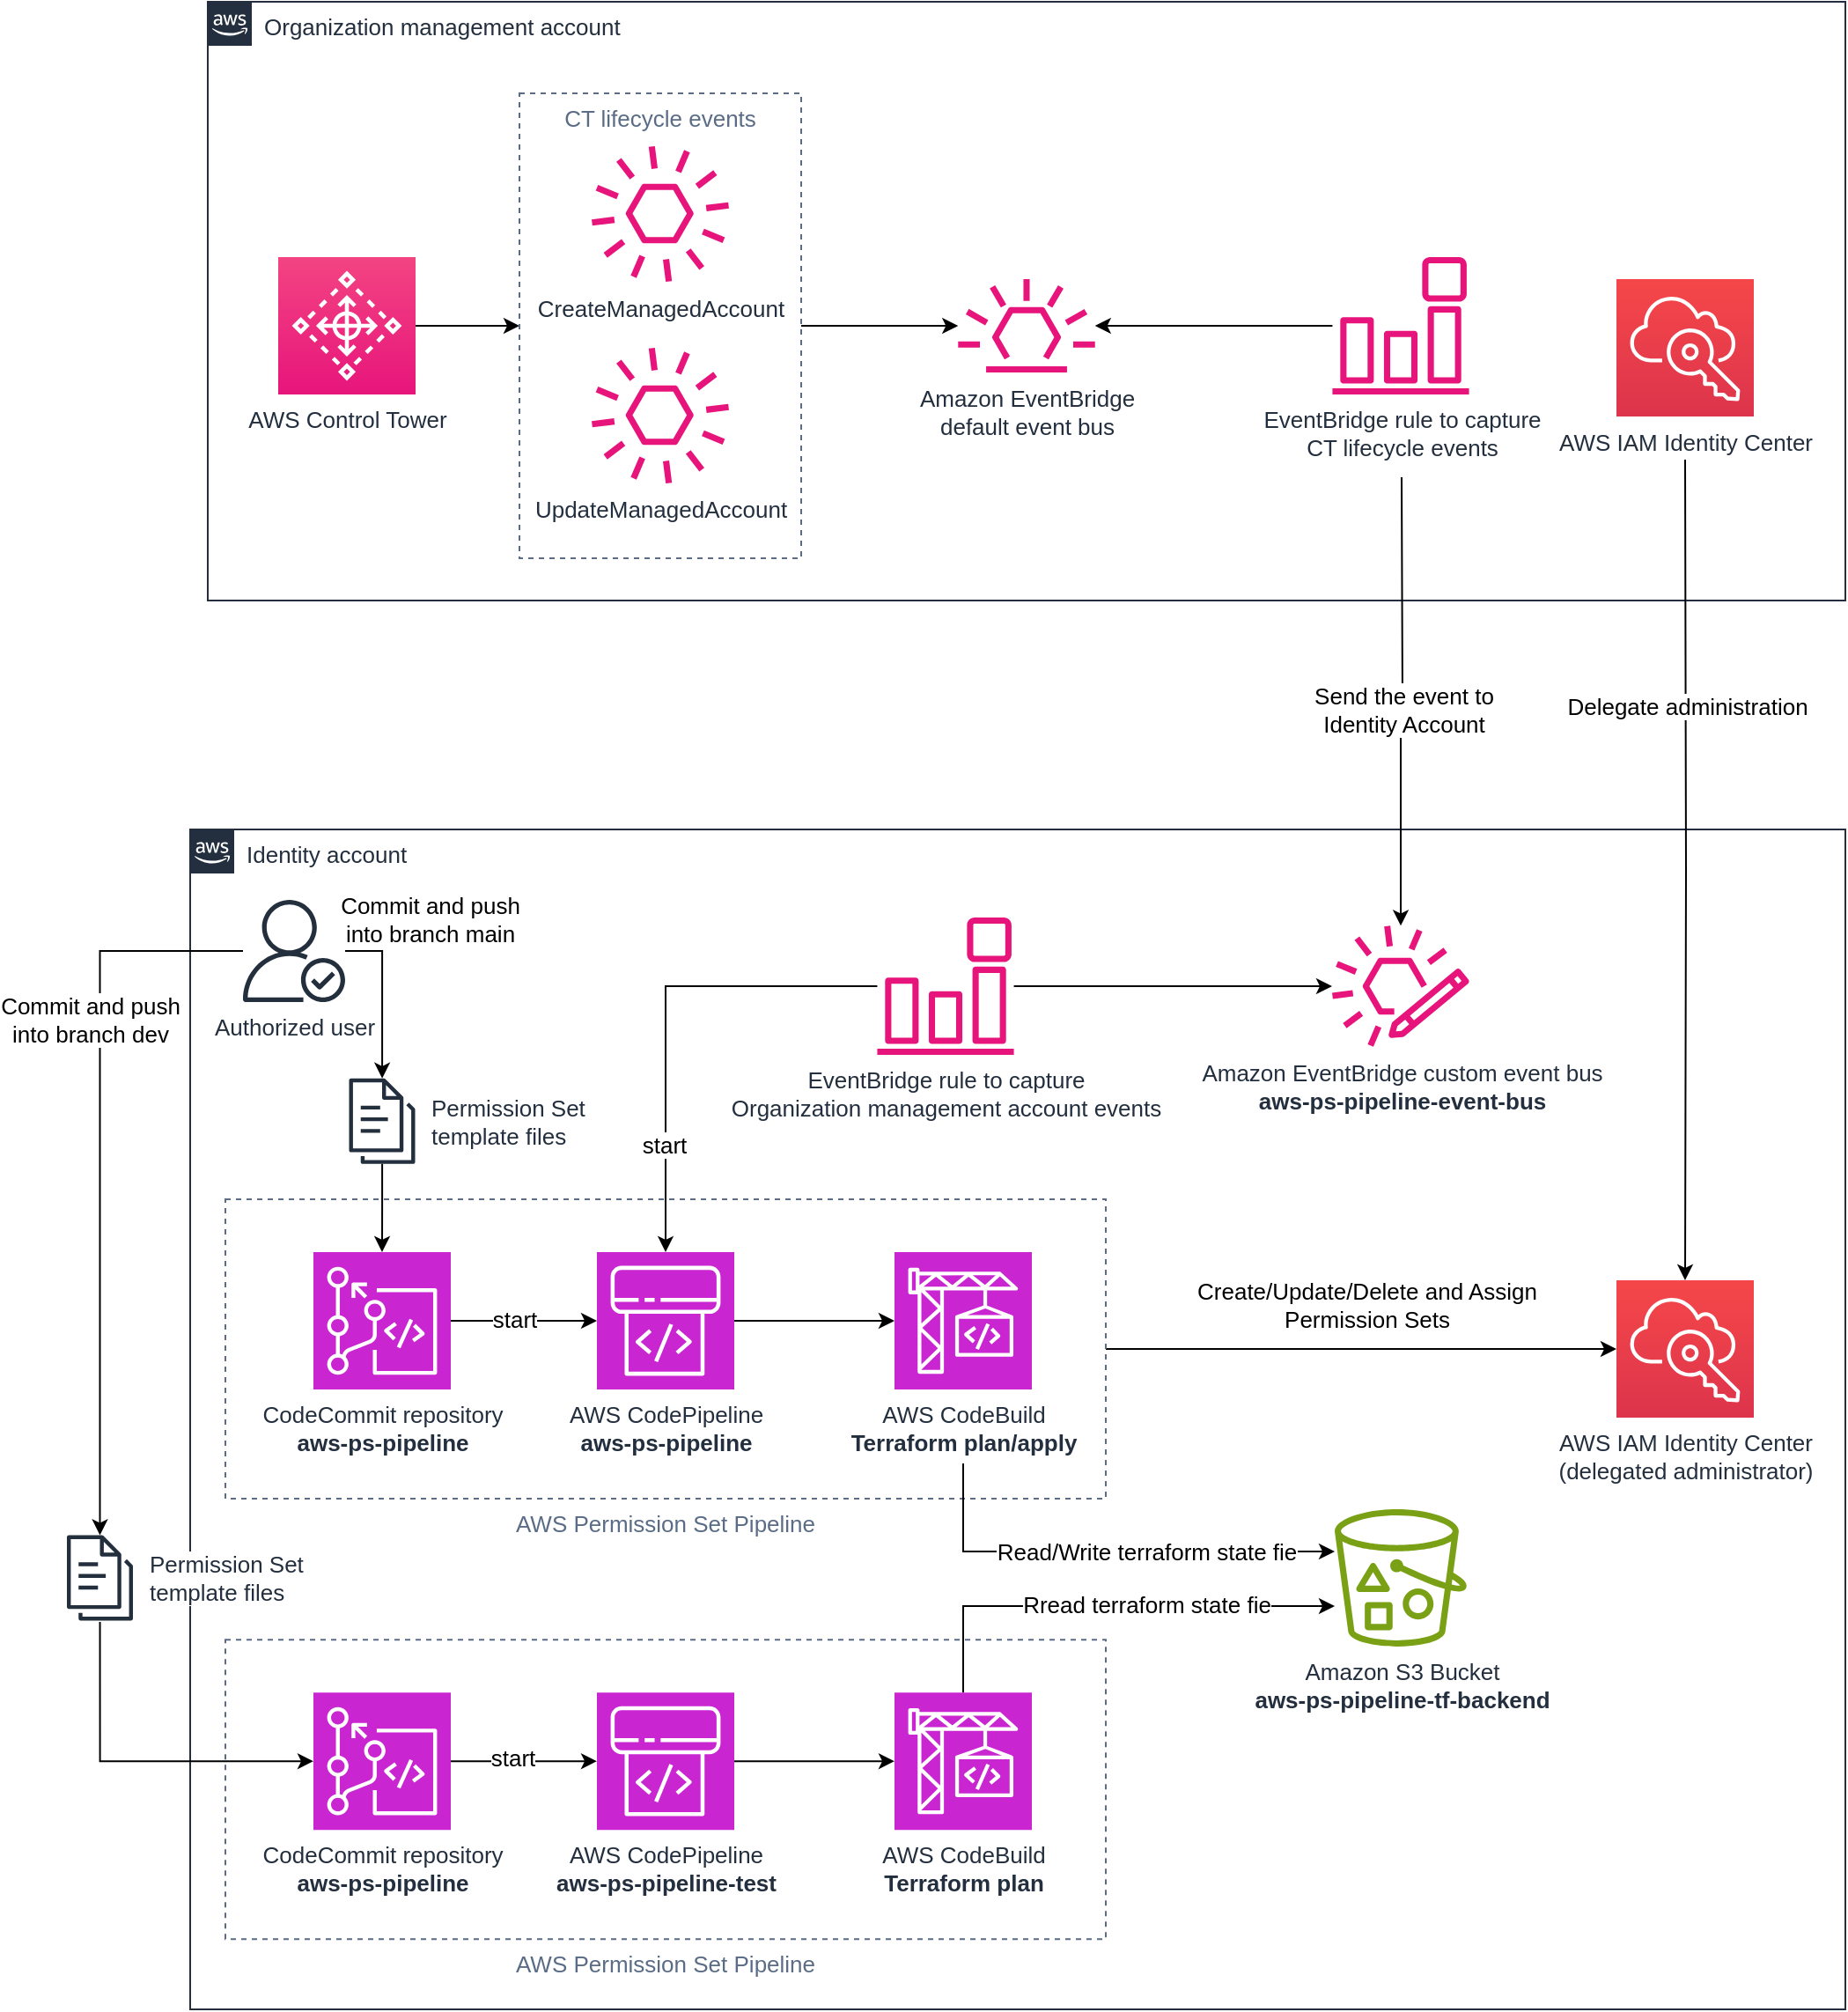 <mxfile version="24.1.0" type="device">
  <diagram id="LlY3X-8SaOBALtwKq8lR" name="Page-1">
    <mxGraphModel dx="2087" dy="2205" grid="1" gridSize="10" guides="1" tooltips="1" connect="1" arrows="1" fold="1" page="0" pageScale="1" pageWidth="1169" pageHeight="827" math="0" shadow="0">
      <root>
        <mxCell id="0" />
        <mxCell id="1" parent="0" />
        <mxCell id="-WXCtavmyhk7zNRrf2_1-4" value="Identity account" style="points=[[0,0],[0.25,0],[0.5,0],[0.75,0],[1,0],[1,0.25],[1,0.5],[1,0.75],[1,1],[0.75,1],[0.5,1],[0.25,1],[0,1],[0,0.75],[0,0.5],[0,0.25]];outlineConnect=0;gradientColor=none;html=1;whiteSpace=wrap;fontSize=13;fontStyle=0;container=1;pointerEvents=0;collapsible=0;recursiveResize=0;shape=mxgraph.aws4.group;grIcon=mxgraph.aws4.group_aws_cloud_alt;strokeColor=#232F3E;fillColor=none;verticalAlign=top;align=left;spacingLeft=30;fontColor=#232F3E;dashed=0;" vertex="1" parent="1">
          <mxGeometry x="-260" y="-730" width="940" height="670" as="geometry" />
        </mxCell>
        <mxCell id="L0JxmkHIDsh3lyRwWzvE-31" value="&lt;span style=&quot;font-size: 13px;&quot;&gt;Amazon EventBridge custom event bus&lt;/span&gt;&lt;br style=&quot;font-size: 13px;&quot;&gt;&lt;b style=&quot;font-size: 13px;&quot;&gt;aws-ps-pipeline-event-bus&lt;/b&gt;" style="sketch=0;outlineConnect=0;fontColor=#232F3E;gradientColor=none;fillColor=#E7157B;strokeColor=none;dashed=0;verticalLabelPosition=bottom;verticalAlign=top;align=center;html=1;fontSize=13;fontStyle=0;aspect=fixed;pointerEvents=1;shape=mxgraph.aws4.eventbridge_custom_event_bus_resource;" parent="-WXCtavmyhk7zNRrf2_1-4" vertex="1">
          <mxGeometry x="648.5" y="54.5" width="78" height="69" as="geometry" />
        </mxCell>
        <mxCell id="L0JxmkHIDsh3lyRwWzvE-2" value="&lt;span style=&quot;border-color: var(--border-color); font-size: 13px;&quot;&gt;AWS IAM Identity Center&lt;/span&gt;&lt;div style=&quot;font-size: 13px;&quot;&gt;&lt;span style=&quot;border-color: var(--border-color); font-size: 13px;&quot;&gt;(delegated administrator)&lt;/span&gt;&lt;/div&gt;" style="outlineConnect=0;fontColor=#232F3E;gradientColor=#F54749;gradientDirection=north;fillColor=#DD344C;strokeColor=#ffffff;dashed=0;verticalLabelPosition=bottom;verticalAlign=top;align=center;html=1;fontSize=13;fontStyle=0;aspect=fixed;shape=mxgraph.aws4.resourceIcon;resIcon=mxgraph.aws4.single_sign_on;sketch=0;points=[[0,0,0],[0.25,0,0],[0.5,0,0],[0.75,0,0],[1,0,0],[0,1,0],[0.25,1,0],[0.5,1,0],[0.75,1,0],[1,1,0],[0,0.25,0],[0,0.5,0],[0,0.75,0],[1,0.25,0],[1,0.5,0],[1,0.75,0]];" parent="-WXCtavmyhk7zNRrf2_1-4" vertex="1">
          <mxGeometry x="810" y="256" width="78" height="78" as="geometry" />
        </mxCell>
        <mxCell id="-WXCtavmyhk7zNRrf2_1-13" style="edgeStyle=orthogonalEdgeStyle;rounded=0;orthogonalLoop=1;jettySize=auto;html=1;entryX=0;entryY=0.5;entryDx=0;entryDy=0;entryPerimeter=0;exitX=1;exitY=0.5;exitDx=0;exitDy=0;fontSize=13;" edge="1" parent="-WXCtavmyhk7zNRrf2_1-4" source="-WXCtavmyhk7zNRrf2_1-10" target="L0JxmkHIDsh3lyRwWzvE-2">
          <mxGeometry relative="1" as="geometry" />
        </mxCell>
        <mxCell id="-WXCtavmyhk7zNRrf2_1-14" value="Create/Update/Delete and Assign&lt;div style=&quot;font-size: 13px;&quot;&gt;Permission Sets&lt;/div&gt;" style="edgeLabel;html=1;align=center;verticalAlign=middle;resizable=0;points=[];fontSize=13;" vertex="1" connectable="0" parent="-WXCtavmyhk7zNRrf2_1-13">
          <mxGeometry x="0.091" y="-1" relative="1" as="geometry">
            <mxPoint x="-10" y="-26" as="offset" />
          </mxGeometry>
        </mxCell>
        <mxCell id="-WXCtavmyhk7zNRrf2_1-10" value="AWS Permission Set Pipeline" style="fillColor=none;strokeColor=#5A6C86;dashed=1;verticalAlign=top;fontStyle=0;fontColor=#5A6C86;whiteSpace=wrap;html=1;fontSize=13;labelPosition=center;verticalLabelPosition=bottom;align=center;" vertex="1" parent="-WXCtavmyhk7zNRrf2_1-4">
          <mxGeometry x="20" y="210" width="500" height="170" as="geometry" />
        </mxCell>
        <mxCell id="L0JxmkHIDsh3lyRwWzvE-30" value="&lt;span style=&quot;font-size: 13px;&quot;&gt;AWS CodePipeline&lt;br style=&quot;font-size: 13px;&quot;&gt;&lt;/span&gt;&lt;b style=&quot;font-size: 13px;&quot;&gt;aws-ps-pipeline&lt;/b&gt;&lt;span style=&quot;font-size: 13px;&quot;&gt;&lt;br style=&quot;font-size: 13px;&quot;&gt;&lt;/span&gt;" style="sketch=0;outlineConnect=0;fontColor=#232F3E;gradientColor=none;gradientDirection=north;fillColor=#C925D1;strokeColor=#ffffff;dashed=0;verticalLabelPosition=bottom;verticalAlign=top;align=center;html=1;fontSize=13;fontStyle=0;aspect=fixed;shape=mxgraph.aws4.resourceIcon;resIcon=mxgraph.aws4.codepipeline;points=[[0,0,0],[0.25,0,0],[0.5,0,0],[0.75,0,0],[1,0,0],[0,1,0],[0.25,1,0],[0.5,1,0],[0.75,1,0],[1,1,0],[0,0.25,0],[0,0.5,0],[0,0.75,0],[1,0.25,0],[1,0.5,0],[1,0.75,0]];" parent="-WXCtavmyhk7zNRrf2_1-4" vertex="1">
          <mxGeometry x="231" y="240" width="78" height="78" as="geometry" />
        </mxCell>
        <mxCell id="-WXCtavmyhk7zNRrf2_1-11" style="edgeStyle=orthogonalEdgeStyle;rounded=0;orthogonalLoop=1;jettySize=auto;html=1;fontSize=13;" edge="1" parent="-WXCtavmyhk7zNRrf2_1-4" source="-WXCtavmyhk7zNRrf2_1-2" target="L0JxmkHIDsh3lyRwWzvE-30">
          <mxGeometry relative="1" as="geometry" />
        </mxCell>
        <mxCell id="emUZyj7_RIhEPLx9tAJz-2" value="start" style="edgeLabel;html=1;align=center;verticalAlign=middle;resizable=0;points=[];fontSize=13;" vertex="1" connectable="0" parent="-WXCtavmyhk7zNRrf2_1-11">
          <mxGeometry x="-0.142" y="1" relative="1" as="geometry">
            <mxPoint as="offset" />
          </mxGeometry>
        </mxCell>
        <mxCell id="-WXCtavmyhk7zNRrf2_1-2" value="CodeCommit repository&lt;div style=&quot;font-size: 13px;&quot;&gt;&lt;b style=&quot;font-size: 13px;&quot;&gt;aws-ps-pipeline&lt;/b&gt;&lt;/div&gt;" style="sketch=0;points=[[0,0,0],[0.25,0,0],[0.5,0,0],[0.75,0,0],[1,0,0],[0,1,0],[0.25,1,0],[0.5,1,0],[0.75,1,0],[1,1,0],[0,0.25,0],[0,0.5,0],[0,0.75,0],[1,0.25,0],[1,0.5,0],[1,0.75,0]];outlineConnect=0;fontColor=#232F3E;fillColor=#C925D1;strokeColor=#ffffff;dashed=0;verticalLabelPosition=bottom;verticalAlign=top;align=center;html=1;fontSize=13;fontStyle=0;aspect=fixed;shape=mxgraph.aws4.resourceIcon;resIcon=mxgraph.aws4.codecommit;" vertex="1" parent="-WXCtavmyhk7zNRrf2_1-4">
          <mxGeometry x="70" y="240" width="78" height="78" as="geometry" />
        </mxCell>
        <mxCell id="-WXCtavmyhk7zNRrf2_1-47" style="edgeStyle=orthogonalEdgeStyle;rounded=0;orthogonalLoop=1;jettySize=auto;html=1;fontSize=13;" edge="1" parent="-WXCtavmyhk7zNRrf2_1-4" target="-WXCtavmyhk7zNRrf2_1-45">
          <mxGeometry relative="1" as="geometry">
            <mxPoint x="439" y="360" as="sourcePoint" />
            <Array as="points">
              <mxPoint x="439" y="410" />
            </Array>
          </mxGeometry>
        </mxCell>
        <mxCell id="-WXCtavmyhk7zNRrf2_1-48" value="Read/Write terraform state fie" style="edgeLabel;html=1;align=center;verticalAlign=middle;resizable=0;points=[];fontSize=13;" vertex="1" connectable="0" parent="-WXCtavmyhk7zNRrf2_1-47">
          <mxGeometry x="-0.041" y="3" relative="1" as="geometry">
            <mxPoint x="29" y="3" as="offset" />
          </mxGeometry>
        </mxCell>
        <mxCell id="L0JxmkHIDsh3lyRwWzvE-18" value="&lt;span style=&quot;font-size: 13px;&quot;&gt;AWS CodeBuild&lt;/span&gt;&lt;br style=&quot;font-size: 13px;&quot;&gt;&lt;b style=&quot;font-size: 13px;&quot;&gt;Terraform plan/apply&lt;/b&gt;" style="outlineConnect=0;fontColor=#232F3E;gradientColor=none;gradientDirection=north;fillColor=#C925D1;strokeColor=#ffffff;dashed=0;verticalLabelPosition=bottom;verticalAlign=top;align=center;html=1;fontSize=13;fontStyle=0;aspect=fixed;shape=mxgraph.aws4.resourceIcon;resIcon=mxgraph.aws4.codebuild;sketch=0;points=[[0,0,0],[0.25,0,0],[0.5,0,0],[0.75,0,0],[1,0,0],[0,1,0],[0.25,1,0],[0.5,1,0],[0.75,1,0],[1,1,0],[0,0.25,0],[0,0.5,0],[0,0.75,0],[1,0.25,0],[1,0.5,0],[1,0.75,0]];" parent="-WXCtavmyhk7zNRrf2_1-4" vertex="1">
          <mxGeometry x="400" y="240" width="78" height="78" as="geometry" />
        </mxCell>
        <mxCell id="-WXCtavmyhk7zNRrf2_1-12" style="edgeStyle=orthogonalEdgeStyle;rounded=0;orthogonalLoop=1;jettySize=auto;html=1;fontSize=13;" edge="1" parent="-WXCtavmyhk7zNRrf2_1-4" source="L0JxmkHIDsh3lyRwWzvE-30" target="L0JxmkHIDsh3lyRwWzvE-18">
          <mxGeometry relative="1" as="geometry" />
        </mxCell>
        <mxCell id="-WXCtavmyhk7zNRrf2_1-24" style="edgeStyle=orthogonalEdgeStyle;rounded=0;orthogonalLoop=1;jettySize=auto;html=1;fontSize=13;" edge="1" parent="-WXCtavmyhk7zNRrf2_1-4" source="-WXCtavmyhk7zNRrf2_1-23" target="L0JxmkHIDsh3lyRwWzvE-31">
          <mxGeometry relative="1" as="geometry">
            <mxPoint x="510" y="89.0" as="targetPoint" />
          </mxGeometry>
        </mxCell>
        <mxCell id="-WXCtavmyhk7zNRrf2_1-25" style="edgeStyle=orthogonalEdgeStyle;rounded=0;orthogonalLoop=1;jettySize=auto;html=1;fontSize=13;" edge="1" parent="-WXCtavmyhk7zNRrf2_1-4" source="-WXCtavmyhk7zNRrf2_1-23" target="L0JxmkHIDsh3lyRwWzvE-30">
          <mxGeometry relative="1" as="geometry">
            <Array as="points">
              <mxPoint x="270" y="89" />
            </Array>
          </mxGeometry>
        </mxCell>
        <mxCell id="emUZyj7_RIhEPLx9tAJz-1" value="start" style="edgeLabel;html=1;align=center;verticalAlign=middle;resizable=0;points=[];fontSize=13;" vertex="1" connectable="0" parent="-WXCtavmyhk7zNRrf2_1-25">
          <mxGeometry x="0.544" y="-1" relative="1" as="geometry">
            <mxPoint as="offset" />
          </mxGeometry>
        </mxCell>
        <mxCell id="-WXCtavmyhk7zNRrf2_1-23" value="EventBridge rule to capture&lt;br style=&quot;font-size: 13px;&quot;&gt;Organization management account events" style="outlineConnect=0;fontColor=#232F3E;gradientColor=none;fillColor=#E7157B;strokeColor=none;dashed=0;verticalLabelPosition=bottom;verticalAlign=top;align=center;html=1;fontSize=13;fontStyle=0;aspect=fixed;pointerEvents=1;shape=mxgraph.aws4.event_event_based;container=0;movable=1;resizable=1;rotatable=1;deletable=1;editable=1;connectable=1;sketch=0;" vertex="1" parent="-WXCtavmyhk7zNRrf2_1-4">
          <mxGeometry x="390" y="50" width="78" height="78" as="geometry" />
        </mxCell>
        <mxCell id="-WXCtavmyhk7zNRrf2_1-30" style="edgeStyle=orthogonalEdgeStyle;rounded=0;orthogonalLoop=1;jettySize=auto;html=1;fontSize=13;" edge="1" parent="-WXCtavmyhk7zNRrf2_1-4" source="-WXCtavmyhk7zNRrf2_1-28" target="-WXCtavmyhk7zNRrf2_1-2">
          <mxGeometry relative="1" as="geometry" />
        </mxCell>
        <mxCell id="-WXCtavmyhk7zNRrf2_1-28" value="Permission Set&lt;div style=&quot;font-size: 13px;&quot;&gt;template files&lt;/div&gt;" style="sketch=0;outlineConnect=0;fontColor=#232F3E;gradientColor=none;fillColor=#232F3D;strokeColor=none;dashed=0;verticalLabelPosition=middle;verticalAlign=middle;align=left;html=1;fontSize=13;fontStyle=0;aspect=fixed;pointerEvents=1;shape=mxgraph.aws4.documents3;labelPosition=right;spacingLeft=7;" vertex="1" parent="-WXCtavmyhk7zNRrf2_1-4">
          <mxGeometry x="90.25" y="140" width="37.5" height="51.32" as="geometry" />
        </mxCell>
        <mxCell id="-WXCtavmyhk7zNRrf2_1-31" style="edgeStyle=orthogonalEdgeStyle;rounded=0;orthogonalLoop=1;jettySize=auto;html=1;fontSize=13;" edge="1" parent="-WXCtavmyhk7zNRrf2_1-4" source="-WXCtavmyhk7zNRrf2_1-27" target="-WXCtavmyhk7zNRrf2_1-28">
          <mxGeometry relative="1" as="geometry" />
        </mxCell>
        <mxCell id="-WXCtavmyhk7zNRrf2_1-32" value="Commit and push&lt;div style=&quot;font-size: 13px;&quot;&gt;into branch main&lt;/div&gt;" style="edgeLabel;html=1;align=center;verticalAlign=middle;resizable=0;points=[];labelBackgroundColor=none;fontSize=13;" vertex="1" connectable="0" parent="-WXCtavmyhk7zNRrf2_1-31">
          <mxGeometry x="-0.132" relative="1" as="geometry">
            <mxPoint x="27" y="-38" as="offset" />
          </mxGeometry>
        </mxCell>
        <mxCell id="-WXCtavmyhk7zNRrf2_1-39" style="edgeStyle=orthogonalEdgeStyle;rounded=0;orthogonalLoop=1;jettySize=auto;html=1;fontSize=13;" edge="1" parent="-WXCtavmyhk7zNRrf2_1-4" target="-WXCtavmyhk7zNRrf2_1-36">
          <mxGeometry relative="1" as="geometry">
            <mxPoint x="-51.235" y="450.004" as="sourcePoint" />
            <Array as="points">
              <mxPoint x="-51" y="529.08" />
            </Array>
          </mxGeometry>
        </mxCell>
        <mxCell id="-WXCtavmyhk7zNRrf2_1-27" value="Authorized user" style="sketch=0;outlineConnect=0;fontColor=#232F3E;gradientColor=none;fillColor=#232F3D;strokeColor=none;dashed=0;verticalLabelPosition=bottom;verticalAlign=top;align=center;html=1;fontSize=13;fontStyle=0;aspect=fixed;pointerEvents=1;shape=mxgraph.aws4.authenticated_user;" vertex="1" parent="-WXCtavmyhk7zNRrf2_1-4">
          <mxGeometry x="30" y="40" width="58" height="58" as="geometry" />
        </mxCell>
        <mxCell id="-WXCtavmyhk7zNRrf2_1-33" value="AWS Permission Set Pipeline" style="fillColor=none;strokeColor=#5A6C86;dashed=1;verticalAlign=top;fontStyle=0;fontColor=#5A6C86;whiteSpace=wrap;html=1;fontSize=13;labelPosition=center;verticalLabelPosition=bottom;align=center;" vertex="1" parent="-WXCtavmyhk7zNRrf2_1-4">
          <mxGeometry x="20" y="460.08" width="500" height="170" as="geometry" />
        </mxCell>
        <mxCell id="-WXCtavmyhk7zNRrf2_1-34" value="&lt;span style=&quot;font-size: 13px;&quot;&gt;AWS CodePipeline&lt;br style=&quot;font-size: 13px;&quot;&gt;&lt;/span&gt;&lt;b style=&quot;font-size: 13px;&quot;&gt;aws-ps-pipeline-test&lt;/b&gt;&lt;span style=&quot;font-size: 13px;&quot;&gt;&lt;br style=&quot;font-size: 13px;&quot;&gt;&lt;/span&gt;" style="sketch=0;outlineConnect=0;fontColor=#232F3E;gradientColor=none;gradientDirection=north;fillColor=#C925D1;strokeColor=#ffffff;dashed=0;verticalLabelPosition=bottom;verticalAlign=top;align=center;html=1;fontSize=13;fontStyle=0;aspect=fixed;shape=mxgraph.aws4.resourceIcon;resIcon=mxgraph.aws4.codepipeline;points=[[0,0,0],[0.25,0,0],[0.5,0,0],[0.75,0,0],[1,0,0],[0,1,0],[0.25,1,0],[0.5,1,0],[0.75,1,0],[1,1,0],[0,0.25,0],[0,0.5,0],[0,0.75,0],[1,0.25,0],[1,0.5,0],[1,0.75,0]];" vertex="1" parent="-WXCtavmyhk7zNRrf2_1-4">
          <mxGeometry x="231" y="490.08" width="78" height="78" as="geometry" />
        </mxCell>
        <mxCell id="-WXCtavmyhk7zNRrf2_1-35" style="edgeStyle=orthogonalEdgeStyle;rounded=0;orthogonalLoop=1;jettySize=auto;html=1;fontSize=13;" edge="1" source="-WXCtavmyhk7zNRrf2_1-36" target="-WXCtavmyhk7zNRrf2_1-34" parent="-WXCtavmyhk7zNRrf2_1-4">
          <mxGeometry relative="1" as="geometry" />
        </mxCell>
        <mxCell id="emUZyj7_RIhEPLx9tAJz-3" value="start" style="edgeLabel;html=1;align=center;verticalAlign=middle;resizable=0;points=[];fontSize=13;" vertex="1" connectable="0" parent="-WXCtavmyhk7zNRrf2_1-35">
          <mxGeometry x="-0.171" y="2" relative="1" as="geometry">
            <mxPoint as="offset" />
          </mxGeometry>
        </mxCell>
        <mxCell id="-WXCtavmyhk7zNRrf2_1-36" value="CodeCommit repository&lt;div style=&quot;font-size: 13px;&quot;&gt;&lt;b style=&quot;font-size: 13px;&quot;&gt;aws-ps-pipeline&lt;/b&gt;&lt;/div&gt;" style="sketch=0;points=[[0,0,0],[0.25,0,0],[0.5,0,0],[0.75,0,0],[1,0,0],[0,1,0],[0.25,1,0],[0.5,1,0],[0.75,1,0],[1,1,0],[0,0.25,0],[0,0.5,0],[0,0.75,0],[1,0.25,0],[1,0.5,0],[1,0.75,0]];outlineConnect=0;fontColor=#232F3E;fillColor=#C925D1;strokeColor=#ffffff;dashed=0;verticalLabelPosition=bottom;verticalAlign=top;align=center;html=1;fontSize=13;fontStyle=0;aspect=fixed;shape=mxgraph.aws4.resourceIcon;resIcon=mxgraph.aws4.codecommit;" vertex="1" parent="-WXCtavmyhk7zNRrf2_1-4">
          <mxGeometry x="70" y="490.08" width="78" height="78" as="geometry" />
        </mxCell>
        <mxCell id="-WXCtavmyhk7zNRrf2_1-46" style="edgeStyle=orthogonalEdgeStyle;rounded=0;orthogonalLoop=1;jettySize=auto;html=1;fontSize=13;" edge="1" parent="-WXCtavmyhk7zNRrf2_1-4" source="-WXCtavmyhk7zNRrf2_1-37" target="-WXCtavmyhk7zNRrf2_1-45">
          <mxGeometry relative="1" as="geometry">
            <Array as="points">
              <mxPoint x="439" y="441" />
            </Array>
          </mxGeometry>
        </mxCell>
        <mxCell id="-WXCtavmyhk7zNRrf2_1-49" value="Rread terraform state fie" style="edgeLabel;html=1;align=center;verticalAlign=middle;resizable=0;points=[];fontSize=13;" vertex="1" connectable="0" parent="-WXCtavmyhk7zNRrf2_1-46">
          <mxGeometry x="0.173" relative="1" as="geometry">
            <mxPoint y="-1" as="offset" />
          </mxGeometry>
        </mxCell>
        <mxCell id="-WXCtavmyhk7zNRrf2_1-37" value="&lt;span style=&quot;font-size: 13px;&quot;&gt;AWS CodeBuild&lt;/span&gt;&lt;br style=&quot;font-size: 13px;&quot;&gt;&lt;b style=&quot;font-size: 13px;&quot;&gt;Terraform plan&lt;/b&gt;" style="outlineConnect=0;fontColor=#232F3E;gradientColor=none;gradientDirection=north;fillColor=#C925D1;strokeColor=#ffffff;dashed=0;verticalLabelPosition=bottom;verticalAlign=top;align=center;html=1;fontSize=13;fontStyle=0;aspect=fixed;shape=mxgraph.aws4.resourceIcon;resIcon=mxgraph.aws4.codebuild;sketch=0;points=[[0,0,0],[0.25,0,0],[0.5,0,0],[0.75,0,0],[1,0,0],[0,1,0],[0.25,1,0],[0.5,1,0],[0.75,1,0],[1,1,0],[0,0.25,0],[0,0.5,0],[0,0.75,0],[1,0.25,0],[1,0.5,0],[1,0.75,0]];" vertex="1" parent="-WXCtavmyhk7zNRrf2_1-4">
          <mxGeometry x="400" y="490.08" width="78" height="78" as="geometry" />
        </mxCell>
        <mxCell id="-WXCtavmyhk7zNRrf2_1-38" style="edgeStyle=orthogonalEdgeStyle;rounded=0;orthogonalLoop=1;jettySize=auto;html=1;fontSize=13;" edge="1" source="-WXCtavmyhk7zNRrf2_1-34" target="-WXCtavmyhk7zNRrf2_1-37" parent="-WXCtavmyhk7zNRrf2_1-4">
          <mxGeometry relative="1" as="geometry" />
        </mxCell>
        <mxCell id="-WXCtavmyhk7zNRrf2_1-45" value="&lt;div style=&quot;font-size: 13px;&quot;&gt;Amazon S3 Bucket&lt;/div&gt;&lt;b style=&quot;font-size: 13px;&quot;&gt;aws-ps-pipeline-tf-backend&lt;/b&gt;" style="sketch=0;outlineConnect=0;fontColor=#232F3E;gradientColor=none;fillColor=#7AA116;strokeColor=none;dashed=0;verticalLabelPosition=bottom;verticalAlign=top;align=center;html=1;fontSize=13;fontStyle=0;aspect=fixed;pointerEvents=1;shape=mxgraph.aws4.bucket_with_objects;" vertex="1" parent="-WXCtavmyhk7zNRrf2_1-4">
          <mxGeometry x="650" y="386" width="75" height="78" as="geometry" />
        </mxCell>
        <mxCell id="V5EmMQPSxyTTP-92rdfv-1" value="Organization management account" style="points=[[0,0],[0.25,0],[0.5,0],[0.75,0],[1,0],[1,0.25],[1,0.5],[1,0.75],[1,1],[0.75,1],[0.5,1],[0.25,1],[0,1],[0,0.75],[0,0.5],[0,0.25]];outlineConnect=0;gradientColor=none;html=1;whiteSpace=wrap;fontSize=13;fontStyle=0;container=1;pointerEvents=0;collapsible=0;recursiveResize=0;shape=mxgraph.aws4.group;grIcon=mxgraph.aws4.group_aws_cloud_alt;strokeColor=#232F3E;fillColor=none;verticalAlign=top;align=left;spacingLeft=30;fontColor=#232F3E;dashed=0;" vertex="1" parent="1">
          <mxGeometry x="-250" y="-1200" width="930" height="340" as="geometry" />
        </mxCell>
        <mxCell id="-WXCtavmyhk7zNRrf2_1-19" style="edgeStyle=orthogonalEdgeStyle;rounded=0;orthogonalLoop=1;jettySize=auto;html=1;fontSize=13;" edge="1" parent="V5EmMQPSxyTTP-92rdfv-1" source="L0JxmkHIDsh3lyRwWzvE-34" target="V5EmMQPSxyTTP-92rdfv-2">
          <mxGeometry relative="1" as="geometry" />
        </mxCell>
        <mxCell id="L0JxmkHIDsh3lyRwWzvE-34" value="&lt;span style=&quot;font-size: 13px;&quot;&gt;AWS Control Tower&lt;/span&gt;" style="sketch=0;points=[[0,0,0],[0.25,0,0],[0.5,0,0],[0.75,0,0],[1,0,0],[0,1,0],[0.25,1,0],[0.5,1,0],[0.75,1,0],[1,1,0],[0,0.25,0],[0,0.5,0],[0,0.75,0],[1,0.25,0],[1,0.5,0],[1,0.75,0]];outlineConnect=0;fontColor=#232F3E;gradientColor=#F34482;gradientDirection=north;fillColor=#E7157B;strokeColor=#ffffff;dashed=0;verticalLabelPosition=bottom;verticalAlign=top;align=center;html=1;fontSize=13;fontStyle=0;aspect=fixed;shape=mxgraph.aws4.resourceIcon;resIcon=mxgraph.aws4.control_tower;container=0;movable=1;resizable=1;rotatable=1;deletable=1;editable=1;connectable=1;" parent="V5EmMQPSxyTTP-92rdfv-1" vertex="1">
          <mxGeometry x="40" y="145" width="78" height="78" as="geometry" />
        </mxCell>
        <mxCell id="-WXCtavmyhk7zNRrf2_1-21" style="edgeStyle=orthogonalEdgeStyle;rounded=0;orthogonalLoop=1;jettySize=auto;html=1;fontSize=13;" edge="1" parent="V5EmMQPSxyTTP-92rdfv-1" source="L0JxmkHIDsh3lyRwWzvE-25" target="0SOEFCX3mgEvjZF11yKV-1">
          <mxGeometry relative="1" as="geometry" />
        </mxCell>
        <mxCell id="L0JxmkHIDsh3lyRwWzvE-25" value="EventBridge rule to capture&lt;br style=&quot;font-size: 13px;&quot;&gt;CT lifecycle events" style="outlineConnect=0;fontColor=#232F3E;gradientColor=none;fillColor=#E7157B;strokeColor=none;dashed=0;verticalLabelPosition=bottom;verticalAlign=top;align=center;html=1;fontSize=13;fontStyle=0;aspect=fixed;pointerEvents=1;shape=mxgraph.aws4.event_event_based;container=0;movable=1;resizable=1;rotatable=1;deletable=1;editable=1;connectable=1;sketch=0;" parent="V5EmMQPSxyTTP-92rdfv-1" vertex="1">
          <mxGeometry x="638.5" y="145" width="78" height="78" as="geometry" />
        </mxCell>
        <mxCell id="0SOEFCX3mgEvjZF11yKV-1" value="&lt;span style=&quot;border-color: var(--border-color); font-size: 13px;&quot;&gt;&lt;span style=&quot;font-size: 13px;&quot;&gt;&lt;font style=&quot;font-size: 13px;&quot;&gt;Amazon EventBridge&lt;br style=&quot;font-size: 13px;&quot;&gt;&lt;/font&gt;&lt;/span&gt;&lt;/span&gt;&lt;div style=&quot;font-size: 13px;&quot;&gt;&lt;span style=&quot;border-color: var(--border-color); font-size: 13px;&quot;&gt;&lt;span style=&quot;font-size: 13px;&quot;&gt;&lt;font style=&quot;font-size: 13px;&quot;&gt;default&amp;nbsp;event bus&lt;/font&gt;&lt;/span&gt;&lt;br style=&quot;font-size: 13px;&quot;&gt;&lt;/span&gt;&lt;/div&gt;" style="outlineConnect=0;fontColor=#232F3E;gradientColor=none;fillColor=#E7157B;strokeColor=none;dashed=0;verticalLabelPosition=bottom;verticalAlign=top;align=center;html=1;fontSize=13;fontStyle=0;aspect=fixed;pointerEvents=1;shape=mxgraph.aws4.eventbridge_default_event_bus_resource;shadow=0;perimeterSpacing=0;labelBackgroundColor=default;sketch=0;" parent="V5EmMQPSxyTTP-92rdfv-1" vertex="1">
          <mxGeometry x="426" y="157.5" width="78" height="53" as="geometry" />
        </mxCell>
        <mxCell id="-WXCtavmyhk7zNRrf2_1-17" value="CreateManagedAccount" style="sketch=0;outlineConnect=0;fontColor=#232F3E;gradientColor=none;fillColor=#E7157B;strokeColor=none;dashed=0;verticalLabelPosition=bottom;verticalAlign=top;align=center;html=1;fontSize=13;fontStyle=0;aspect=fixed;pointerEvents=1;shape=mxgraph.aws4.event;" vertex="1" parent="V5EmMQPSxyTTP-92rdfv-1">
          <mxGeometry x="218" y="81.5" width="78" height="78" as="geometry" />
        </mxCell>
        <mxCell id="-WXCtavmyhk7zNRrf2_1-18" value="UpdateManagedAccount" style="sketch=0;outlineConnect=0;fontColor=#232F3E;gradientColor=none;fillColor=#E7157B;strokeColor=none;dashed=0;verticalLabelPosition=bottom;verticalAlign=top;align=center;html=1;fontSize=13;fontStyle=0;aspect=fixed;pointerEvents=1;shape=mxgraph.aws4.event;" vertex="1" parent="V5EmMQPSxyTTP-92rdfv-1">
          <mxGeometry x="218" y="196" width="78" height="78" as="geometry" />
        </mxCell>
        <mxCell id="-WXCtavmyhk7zNRrf2_1-20" style="edgeStyle=orthogonalEdgeStyle;rounded=0;orthogonalLoop=1;jettySize=auto;html=1;fontSize=13;" edge="1" parent="V5EmMQPSxyTTP-92rdfv-1" source="V5EmMQPSxyTTP-92rdfv-2" target="0SOEFCX3mgEvjZF11yKV-1">
          <mxGeometry relative="1" as="geometry" />
        </mxCell>
        <mxCell id="V5EmMQPSxyTTP-92rdfv-2" value="CT lifecycle events" style="fillColor=none;strokeColor=#5A6C86;dashed=1;verticalAlign=top;fontStyle=0;fontColor=#5A6C86;whiteSpace=wrap;html=1;fontSize=13;" vertex="1" parent="V5EmMQPSxyTTP-92rdfv-1">
          <mxGeometry x="177" y="52" width="160" height="264" as="geometry" />
        </mxCell>
        <mxCell id="-WXCtavmyhk7zNRrf2_1-9" value="&lt;span style=&quot;border-color: var(--border-color); font-size: 13px;&quot;&gt;AWS IAM Identity Center&lt;/span&gt;" style="outlineConnect=0;fontColor=#232F3E;gradientColor=#F54749;gradientDirection=north;fillColor=#DD344C;strokeColor=#ffffff;dashed=0;verticalLabelPosition=bottom;verticalAlign=top;align=center;html=1;fontSize=13;fontStyle=0;aspect=fixed;shape=mxgraph.aws4.resourceIcon;resIcon=mxgraph.aws4.single_sign_on;sketch=0;points=[[0,0,0],[0.25,0,0],[0.5,0,0],[0.75,0,0],[1,0,0],[0,1,0],[0.25,1,0],[0.5,1,0],[0.75,1,0],[1,1,0],[0,0.25,0],[0,0.5,0],[0,0.75,0],[1,0.25,0],[1,0.5,0],[1,0.75,0]];" vertex="1" parent="V5EmMQPSxyTTP-92rdfv-1">
          <mxGeometry x="800" y="157.5" width="78" height="78" as="geometry" />
        </mxCell>
        <mxCell id="-WXCtavmyhk7zNRrf2_1-15" style="edgeStyle=orthogonalEdgeStyle;rounded=0;orthogonalLoop=1;jettySize=auto;html=1;fontSize=13;" edge="1" parent="1" target="L0JxmkHIDsh3lyRwWzvE-2">
          <mxGeometry relative="1" as="geometry">
            <mxPoint x="589" y="-940" as="sourcePoint" />
          </mxGeometry>
        </mxCell>
        <mxCell id="-WXCtavmyhk7zNRrf2_1-16" value="Delegate administration" style="edgeLabel;html=1;align=center;verticalAlign=middle;resizable=0;points=[];fontSize=13;" vertex="1" connectable="0" parent="-WXCtavmyhk7zNRrf2_1-15">
          <mxGeometry x="-0.112" y="2" relative="1" as="geometry">
            <mxPoint x="-2" y="-67" as="offset" />
          </mxGeometry>
        </mxCell>
        <mxCell id="-WXCtavmyhk7zNRrf2_1-22" style="edgeStyle=orthogonalEdgeStyle;rounded=0;orthogonalLoop=1;jettySize=auto;html=1;fontSize=13;" edge="1" parent="1" target="L0JxmkHIDsh3lyRwWzvE-31">
          <mxGeometry relative="1" as="geometry">
            <mxPoint x="428" y="-930" as="sourcePoint" />
          </mxGeometry>
        </mxCell>
        <mxCell id="-WXCtavmyhk7zNRrf2_1-29" value="Send the event to&lt;div style=&quot;font-size: 13px;&quot;&gt;Identity Account&lt;/div&gt;" style="edgeLabel;html=1;align=center;verticalAlign=middle;resizable=0;points=[];fontSize=13;" vertex="1" connectable="0" parent="-WXCtavmyhk7zNRrf2_1-22">
          <mxGeometry x="-0.011" y="2" relative="1" as="geometry">
            <mxPoint x="-2" y="5" as="offset" />
          </mxGeometry>
        </mxCell>
        <mxCell id="-WXCtavmyhk7zNRrf2_1-42" value="Permission Set&lt;div style=&quot;font-size: 13px;&quot;&gt;template files&lt;/div&gt;" style="sketch=0;outlineConnect=0;fontColor=#232F3E;gradientColor=none;fillColor=#232F3D;strokeColor=none;dashed=0;verticalLabelPosition=middle;verticalAlign=middle;align=left;html=1;fontSize=13;fontStyle=0;aspect=fixed;pointerEvents=1;shape=mxgraph.aws4.documents3;labelPosition=right;spacingLeft=7;labelBackgroundColor=default;" vertex="1" parent="1">
          <mxGeometry x="-330" y="-330.66" width="37.5" height="51.32" as="geometry" />
        </mxCell>
        <mxCell id="-WXCtavmyhk7zNRrf2_1-43" value="" style="edgeStyle=orthogonalEdgeStyle;rounded=0;orthogonalLoop=1;jettySize=auto;html=1;fontSize=13;" edge="1" parent="1" source="-WXCtavmyhk7zNRrf2_1-27" target="-WXCtavmyhk7zNRrf2_1-42">
          <mxGeometry relative="1" as="geometry">
            <mxPoint x="-490" y="-1391" as="sourcePoint" />
            <mxPoint x="-450" y="-941" as="targetPoint" />
          </mxGeometry>
        </mxCell>
        <mxCell id="-WXCtavmyhk7zNRrf2_1-44" value="Commit and push&lt;div style=&quot;font-size: 13px;&quot;&gt;into branch dev&lt;/div&gt;" style="edgeLabel;html=1;align=center;verticalAlign=middle;resizable=0;points=[];fontSize=13;" vertex="1" connectable="0" parent="-WXCtavmyhk7zNRrf2_1-43">
          <mxGeometry x="-0.22" y="1" relative="1" as="geometry">
            <mxPoint x="-7" y="-41" as="offset" />
          </mxGeometry>
        </mxCell>
      </root>
    </mxGraphModel>
  </diagram>
</mxfile>
